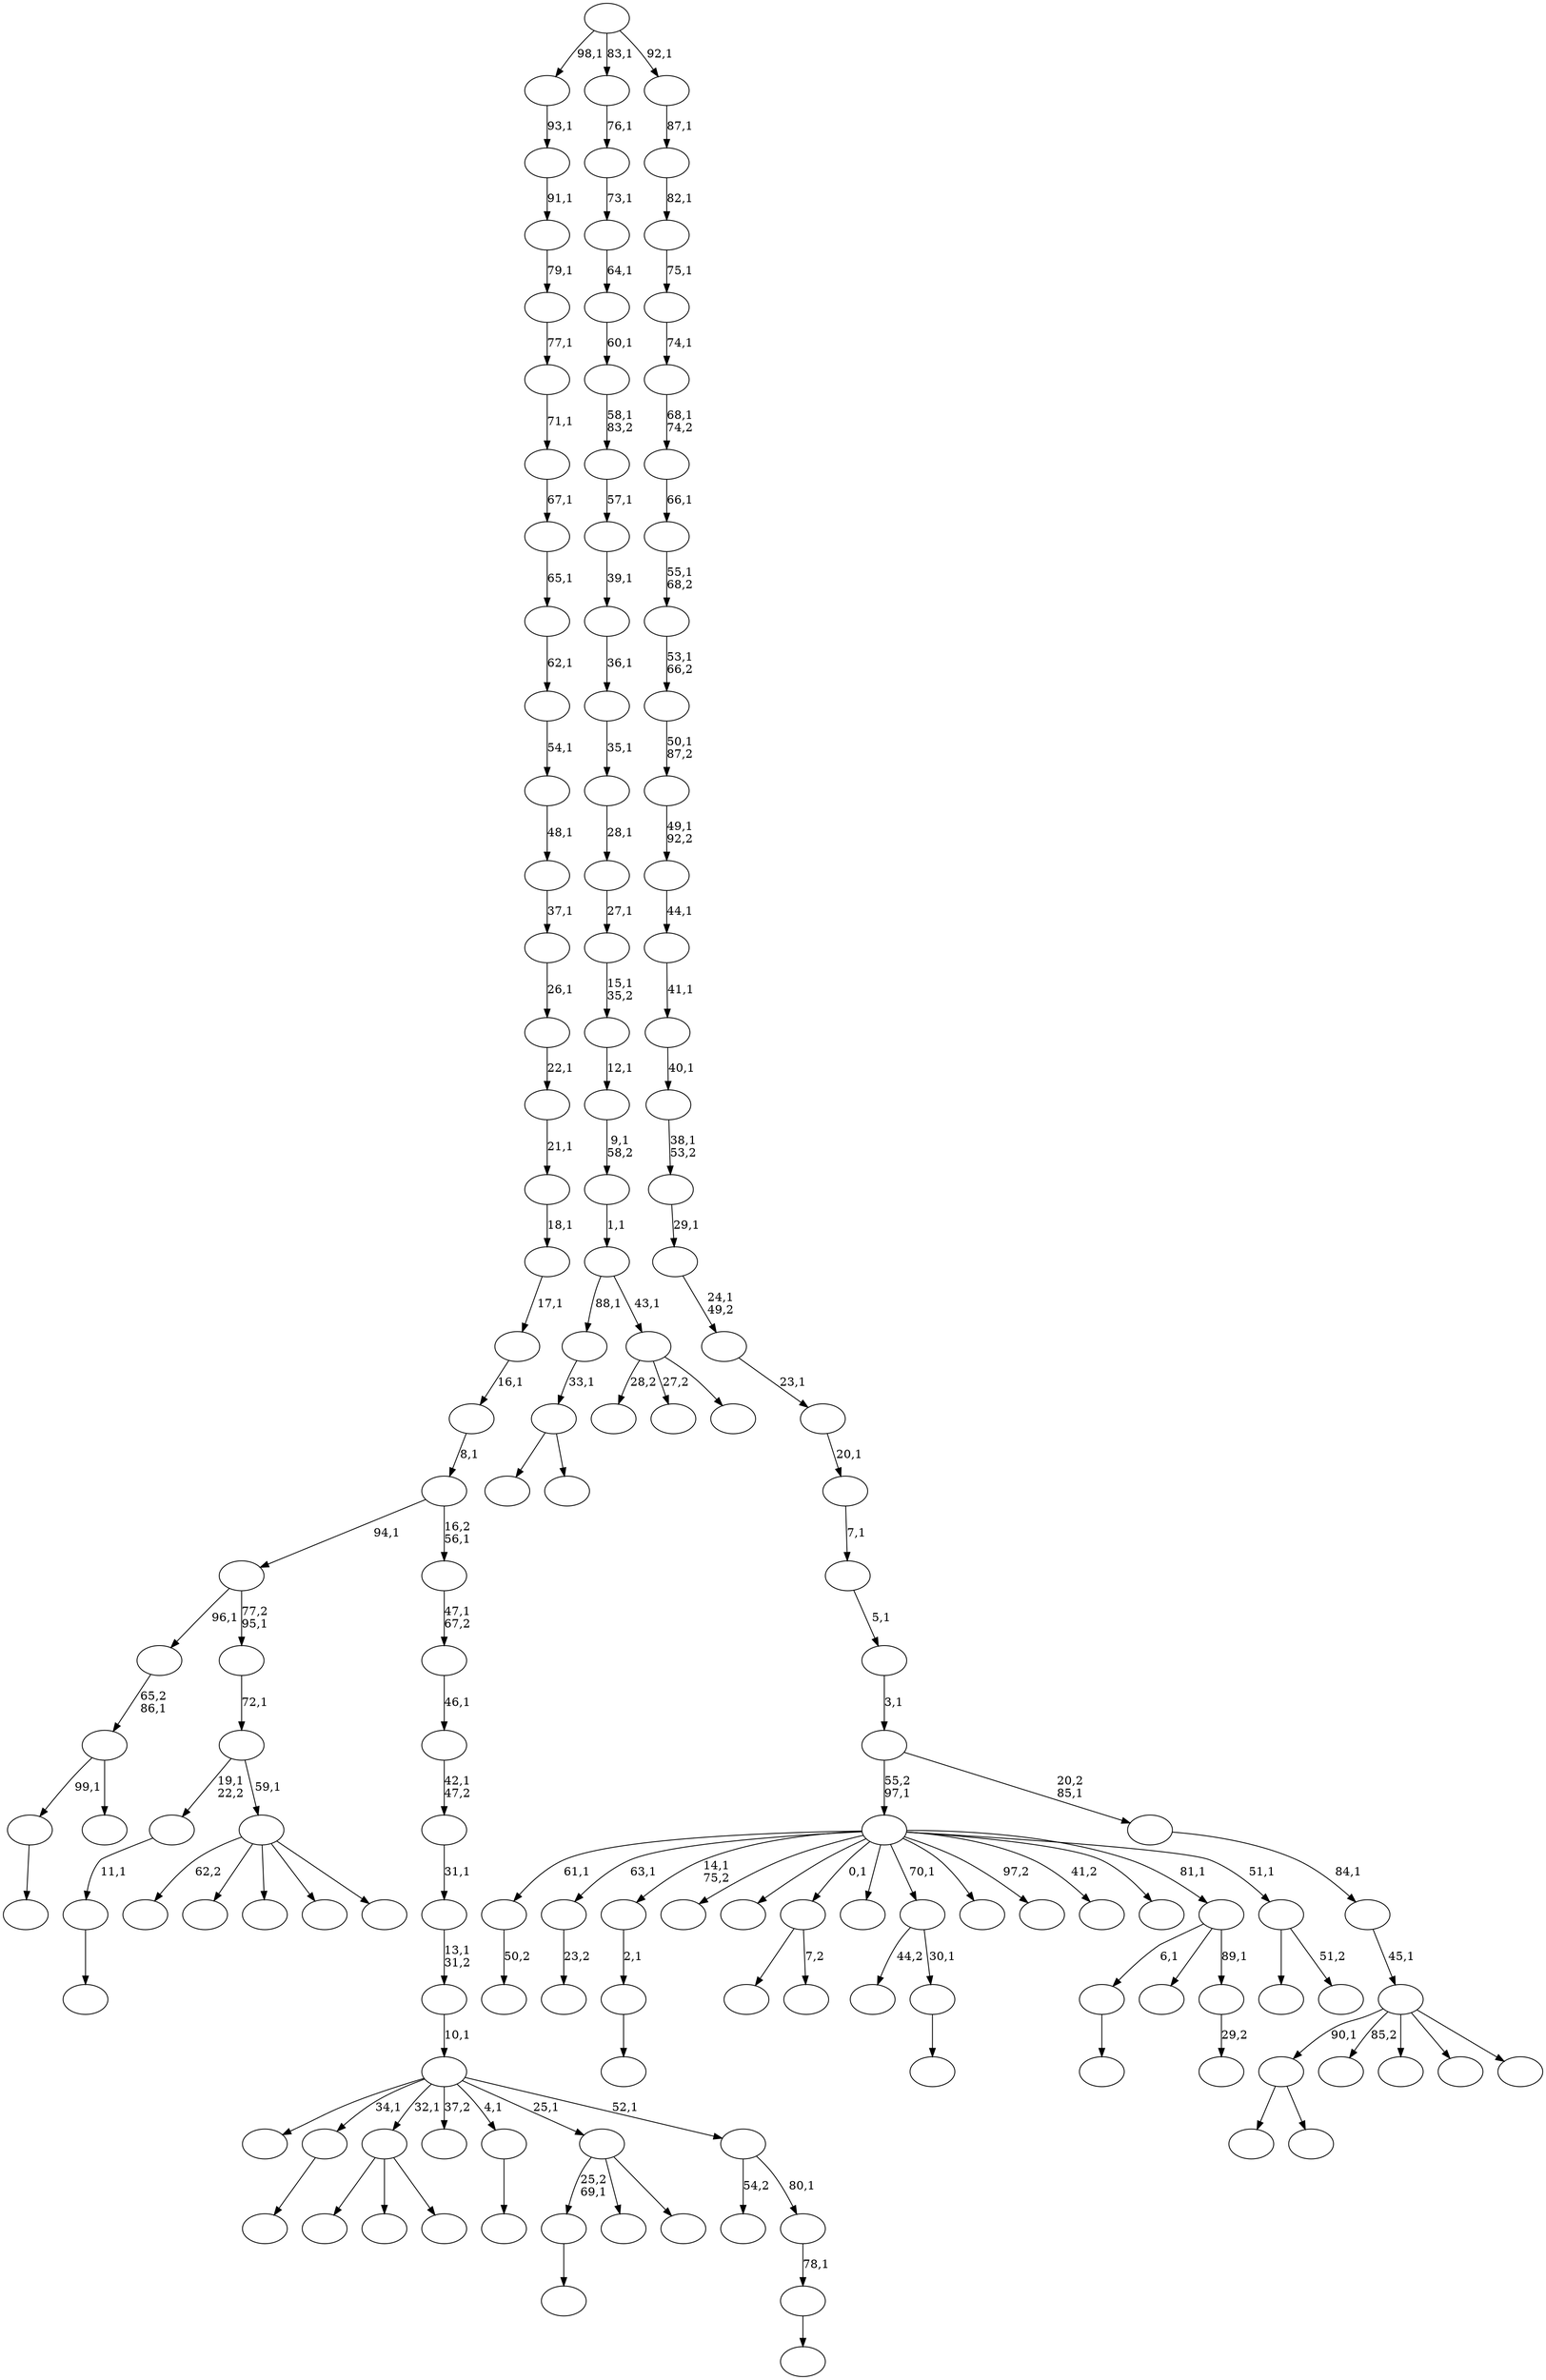 digraph T {
	150 [label=""]
	149 [label=""]
	148 [label=""]
	147 [label=""]
	146 [label=""]
	145 [label=""]
	144 [label=""]
	143 [label=""]
	142 [label=""]
	141 [label=""]
	140 [label=""]
	139 [label=""]
	138 [label=""]
	137 [label=""]
	136 [label=""]
	135 [label=""]
	134 [label=""]
	133 [label=""]
	132 [label=""]
	131 [label=""]
	130 [label=""]
	129 [label=""]
	128 [label=""]
	127 [label=""]
	126 [label=""]
	125 [label=""]
	124 [label=""]
	123 [label=""]
	122 [label=""]
	121 [label=""]
	120 [label=""]
	119 [label=""]
	118 [label=""]
	117 [label=""]
	116 [label=""]
	115 [label=""]
	114 [label=""]
	113 [label=""]
	112 [label=""]
	111 [label=""]
	110 [label=""]
	109 [label=""]
	108 [label=""]
	107 [label=""]
	106 [label=""]
	105 [label=""]
	104 [label=""]
	103 [label=""]
	102 [label=""]
	101 [label=""]
	100 [label=""]
	99 [label=""]
	98 [label=""]
	97 [label=""]
	96 [label=""]
	95 [label=""]
	94 [label=""]
	93 [label=""]
	92 [label=""]
	91 [label=""]
	90 [label=""]
	89 [label=""]
	88 [label=""]
	87 [label=""]
	86 [label=""]
	85 [label=""]
	84 [label=""]
	83 [label=""]
	82 [label=""]
	81 [label=""]
	80 [label=""]
	79 [label=""]
	78 [label=""]
	77 [label=""]
	76 [label=""]
	75 [label=""]
	74 [label=""]
	73 [label=""]
	72 [label=""]
	71 [label=""]
	70 [label=""]
	69 [label=""]
	68 [label=""]
	67 [label=""]
	66 [label=""]
	65 [label=""]
	64 [label=""]
	63 [label=""]
	62 [label=""]
	61 [label=""]
	60 [label=""]
	59 [label=""]
	58 [label=""]
	57 [label=""]
	56 [label=""]
	55 [label=""]
	54 [label=""]
	53 [label=""]
	52 [label=""]
	51 [label=""]
	50 [label=""]
	49 [label=""]
	48 [label=""]
	47 [label=""]
	46 [label=""]
	45 [label=""]
	44 [label=""]
	43 [label=""]
	42 [label=""]
	41 [label=""]
	40 [label=""]
	39 [label=""]
	38 [label=""]
	37 [label=""]
	36 [label=""]
	35 [label=""]
	34 [label=""]
	33 [label=""]
	32 [label=""]
	31 [label=""]
	30 [label=""]
	29 [label=""]
	28 [label=""]
	27 [label=""]
	26 [label=""]
	25 [label=""]
	24 [label=""]
	23 [label=""]
	22 [label=""]
	21 [label=""]
	20 [label=""]
	19 [label=""]
	18 [label=""]
	17 [label=""]
	16 [label=""]
	15 [label=""]
	14 [label=""]
	13 [label=""]
	12 [label=""]
	11 [label=""]
	10 [label=""]
	9 [label=""]
	8 [label=""]
	7 [label=""]
	6 [label=""]
	5 [label=""]
	4 [label=""]
	3 [label=""]
	2 [label=""]
	1 [label=""]
	0 [label=""]
	149 -> 150 [label=""]
	147 -> 148 [label="50,2"]
	143 -> 144 [label="23,2"]
	141 -> 142 [label=""]
	138 -> 139 [label=""]
	137 -> 138 [label="11,1"]
	135 -> 136 [label=""]
	134 -> 135 [label="2,1"]
	127 -> 140 [label=""]
	127 -> 128 [label=""]
	125 -> 126 [label=""]
	120 -> 132 [label=""]
	120 -> 130 [label=""]
	120 -> 121 [label=""]
	115 -> 116 [label=""]
	112 -> 146 [label=""]
	112 -> 113 [label="7,2"]
	109 -> 110 [label=""]
	105 -> 106 [label=""]
	104 -> 129 [label="44,2"]
	104 -> 105 [label="30,1"]
	101 -> 149 [label="25,2\n69,1"]
	101 -> 111 [label=""]
	101 -> 102 [label=""]
	92 -> 115 [label="99,1"]
	92 -> 93 [label=""]
	91 -> 92 [label="65,2\n86,1"]
	87 -> 145 [label=""]
	87 -> 88 [label=""]
	86 -> 87 [label="33,1"]
	84 -> 131 [label="62,2"]
	84 -> 100 [label=""]
	84 -> 95 [label=""]
	84 -> 89 [label=""]
	84 -> 85 [label=""]
	83 -> 137 [label="19,1\n22,2"]
	83 -> 84 [label="59,1"]
	82 -> 83 [label="72,1"]
	81 -> 91 [label="96,1"]
	81 -> 82 [label="77,2\n95,1"]
	79 -> 80 [label="29,2"]
	78 -> 141 [label="6,1"]
	78 -> 96 [label=""]
	78 -> 79 [label="89,1"]
	76 -> 98 [label=""]
	76 -> 77 [label="51,2"]
	75 -> 147 [label="61,1"]
	75 -> 143 [label="63,1"]
	75 -> 134 [label="14,1\n75,2"]
	75 -> 124 [label=""]
	75 -> 122 [label=""]
	75 -> 112 [label="0,1"]
	75 -> 108 [label=""]
	75 -> 104 [label="70,1"]
	75 -> 103 [label=""]
	75 -> 97 [label="97,2"]
	75 -> 94 [label="41,2"]
	75 -> 90 [label=""]
	75 -> 78 [label="81,1"]
	75 -> 76 [label="51,1"]
	73 -> 74 [label=""]
	72 -> 73 [label="78,1"]
	71 -> 99 [label="54,2"]
	71 -> 72 [label="80,1"]
	70 -> 133 [label=""]
	70 -> 125 [label="34,1"]
	70 -> 120 [label="32,1"]
	70 -> 118 [label="37,2"]
	70 -> 109 [label="4,1"]
	70 -> 101 [label="25,1"]
	70 -> 71 [label="52,1"]
	69 -> 70 [label="10,1"]
	68 -> 69 [label="13,1\n31,2"]
	67 -> 68 [label="31,1"]
	66 -> 67 [label="42,1\n47,2"]
	65 -> 66 [label="46,1"]
	64 -> 65 [label="47,1\n67,2"]
	63 -> 81 [label="94,1"]
	63 -> 64 [label="16,2\n56,1"]
	62 -> 63 [label="8,1"]
	61 -> 62 [label="16,1"]
	60 -> 61 [label="17,1"]
	59 -> 60 [label="18,1"]
	58 -> 59 [label="21,1"]
	57 -> 58 [label="22,1"]
	56 -> 57 [label="26,1"]
	55 -> 56 [label="37,1"]
	54 -> 55 [label="48,1"]
	53 -> 54 [label="54,1"]
	52 -> 53 [label="62,1"]
	51 -> 52 [label="65,1"]
	50 -> 51 [label="67,1"]
	49 -> 50 [label="71,1"]
	48 -> 49 [label="77,1"]
	47 -> 48 [label="79,1"]
	46 -> 47 [label="91,1"]
	45 -> 46 [label="93,1"]
	43 -> 119 [label="28,2"]
	43 -> 107 [label="27,2"]
	43 -> 44 [label=""]
	42 -> 86 [label="88,1"]
	42 -> 43 [label="43,1"]
	41 -> 42 [label="1,1"]
	40 -> 41 [label="9,1\n58,2"]
	39 -> 40 [label="12,1"]
	38 -> 39 [label="15,1\n35,2"]
	37 -> 38 [label="27,1"]
	36 -> 37 [label="28,1"]
	35 -> 36 [label="35,1"]
	34 -> 35 [label="36,1"]
	33 -> 34 [label="39,1"]
	32 -> 33 [label="57,1"]
	31 -> 32 [label="58,1\n83,2"]
	30 -> 31 [label="60,1"]
	29 -> 30 [label="64,1"]
	28 -> 29 [label="73,1"]
	27 -> 28 [label="76,1"]
	25 -> 127 [label="90,1"]
	25 -> 123 [label="85,2"]
	25 -> 117 [label=""]
	25 -> 114 [label=""]
	25 -> 26 [label=""]
	24 -> 25 [label="45,1"]
	23 -> 24 [label="84,1"]
	22 -> 75 [label="55,2\n97,1"]
	22 -> 23 [label="20,2\n85,1"]
	21 -> 22 [label="3,1"]
	20 -> 21 [label="5,1"]
	19 -> 20 [label="7,1"]
	18 -> 19 [label="20,1"]
	17 -> 18 [label="23,1"]
	16 -> 17 [label="24,1\n49,2"]
	15 -> 16 [label="29,1"]
	14 -> 15 [label="38,1\n53,2"]
	13 -> 14 [label="40,1"]
	12 -> 13 [label="41,1"]
	11 -> 12 [label="44,1"]
	10 -> 11 [label="49,1\n92,2"]
	9 -> 10 [label="50,1\n87,2"]
	8 -> 9 [label="53,1\n66,2"]
	7 -> 8 [label="55,1\n68,2"]
	6 -> 7 [label="66,1"]
	5 -> 6 [label="68,1\n74,2"]
	4 -> 5 [label="74,1"]
	3 -> 4 [label="75,1"]
	2 -> 3 [label="82,1"]
	1 -> 2 [label="87,1"]
	0 -> 45 [label="98,1"]
	0 -> 27 [label="83,1"]
	0 -> 1 [label="92,1"]
}
